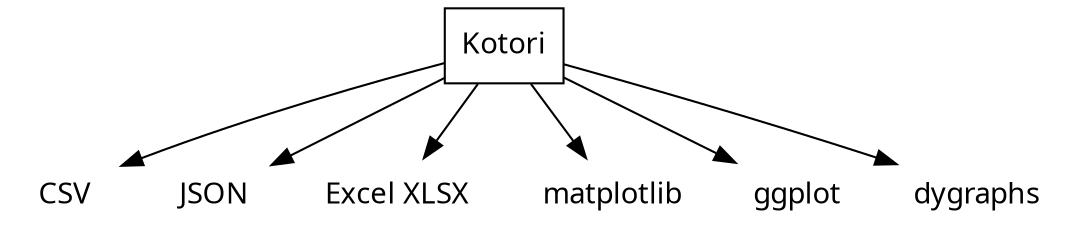 // Hiveeyes data export interface
digraph hiveeyes_export {

    // Options
    //rankdir=LR;
    ranksep=0.5;

    // Style
    //graph [splines=ortho];
    node [pin=true, shape="plaintext", fontname="Verdana"];
    edge [fontname="Verdana"];

    // Graph nodes represent system components
    "kotori"        [label="Kotori", shape="box"];
    "csv"           [label="CSV"];
    "json"          [label="JSON"];
    "xlsx"          [label="Excel XLSX"];
    "matplotlib"    [label="matplotlib"];
    "ggplot"        [label="ggplot"];
    "dygraphs"      [label="dygraphs"];

    // Graph edges represent communication paths
    "kotori"        -> "csv";
    "kotori"        -> "json";
    "kotori"        -> "xlsx";
    "kotori"        -> "matplotlib";
    "kotori"        -> "ggplot";
    "kotori"        -> "dygraphs";

}
